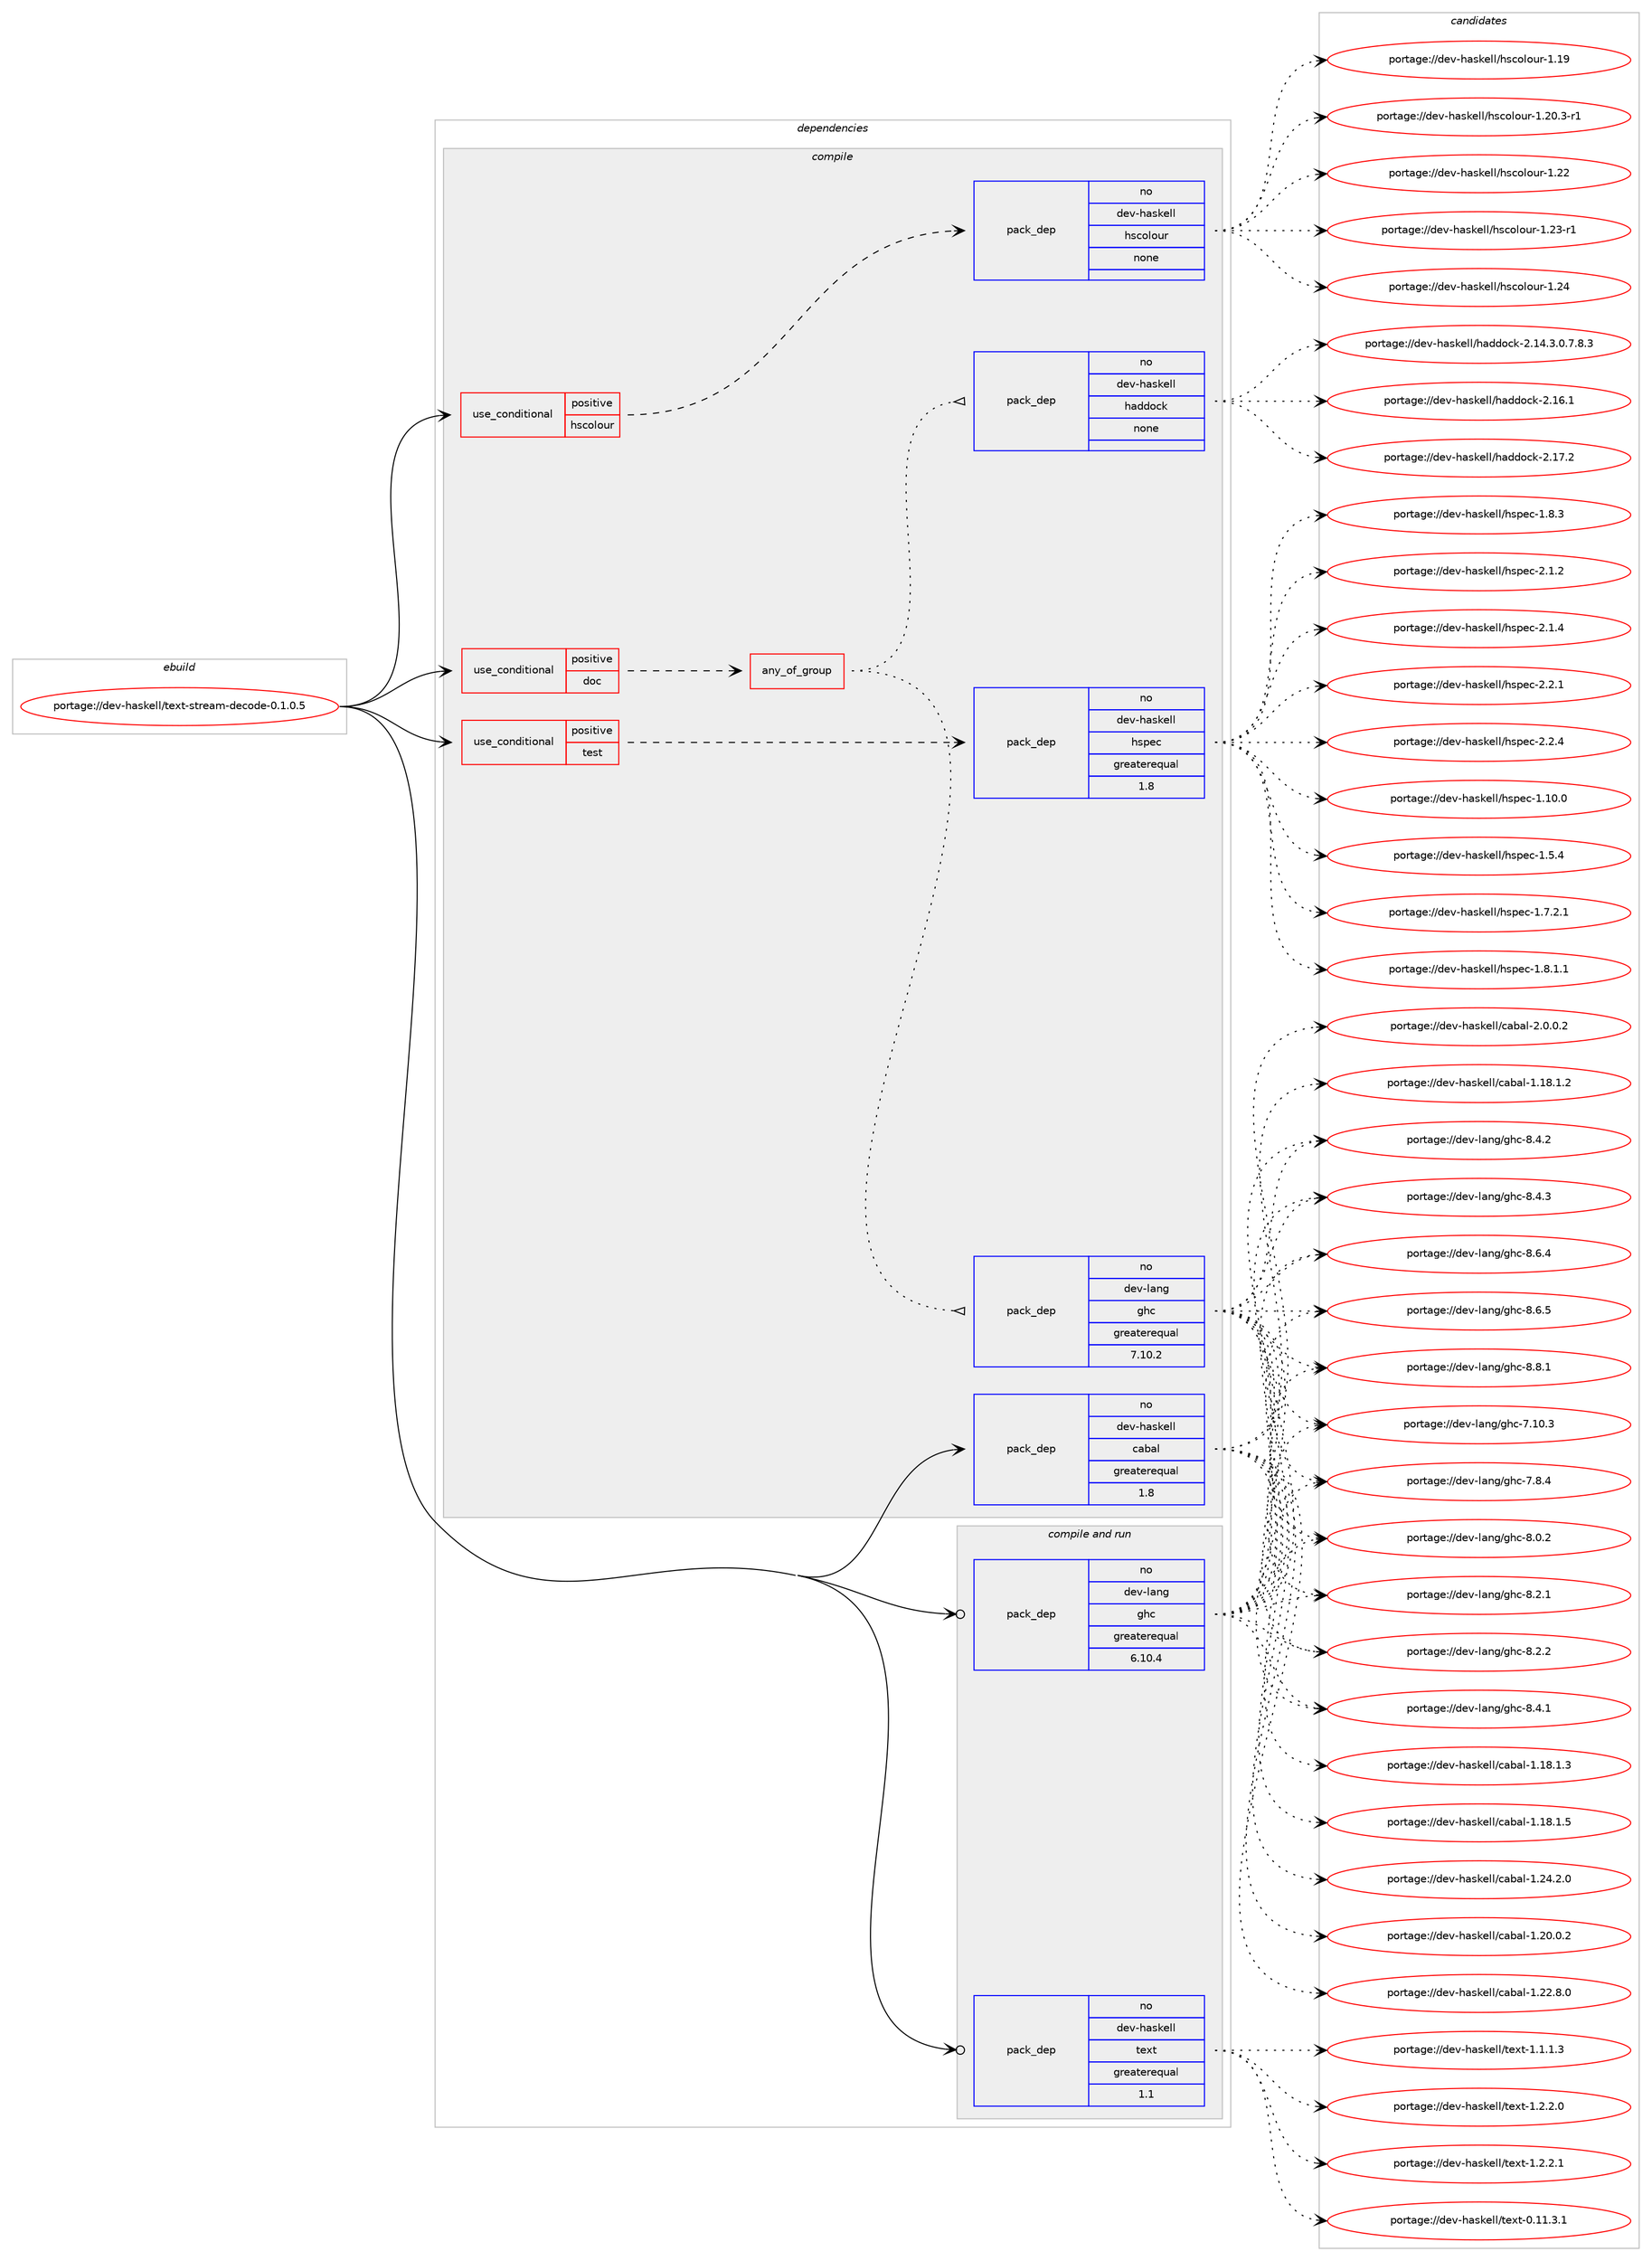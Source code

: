 digraph prolog {

# *************
# Graph options
# *************

newrank=true;
concentrate=true;
compound=true;
graph [rankdir=LR,fontname=Helvetica,fontsize=10,ranksep=1.5];#, ranksep=2.5, nodesep=0.2];
edge  [arrowhead=vee];
node  [fontname=Helvetica,fontsize=10];

# **********
# The ebuild
# **********

subgraph cluster_leftcol {
color=gray;
rank=same;
label=<<i>ebuild</i>>;
id [label="portage://dev-haskell/text-stream-decode-0.1.0.5", color=red, width=4, href="../dev-haskell/text-stream-decode-0.1.0.5.svg"];
}

# ****************
# The dependencies
# ****************

subgraph cluster_midcol {
color=gray;
label=<<i>dependencies</i>>;
subgraph cluster_compile {
fillcolor="#eeeeee";
style=filled;
label=<<i>compile</i>>;
subgraph cond17335 {
dependency81280 [label=<<TABLE BORDER="0" CELLBORDER="1" CELLSPACING="0" CELLPADDING="4"><TR><TD ROWSPAN="3" CELLPADDING="10">use_conditional</TD></TR><TR><TD>positive</TD></TR><TR><TD>doc</TD></TR></TABLE>>, shape=none, color=red];
subgraph any2441 {
dependency81281 [label=<<TABLE BORDER="0" CELLBORDER="1" CELLSPACING="0" CELLPADDING="4"><TR><TD CELLPADDING="10">any_of_group</TD></TR></TABLE>>, shape=none, color=red];subgraph pack61447 {
dependency81282 [label=<<TABLE BORDER="0" CELLBORDER="1" CELLSPACING="0" CELLPADDING="4" WIDTH="220"><TR><TD ROWSPAN="6" CELLPADDING="30">pack_dep</TD></TR><TR><TD WIDTH="110">no</TD></TR><TR><TD>dev-haskell</TD></TR><TR><TD>haddock</TD></TR><TR><TD>none</TD></TR><TR><TD></TD></TR></TABLE>>, shape=none, color=blue];
}
dependency81281:e -> dependency81282:w [weight=20,style="dotted",arrowhead="oinv"];
subgraph pack61448 {
dependency81283 [label=<<TABLE BORDER="0" CELLBORDER="1" CELLSPACING="0" CELLPADDING="4" WIDTH="220"><TR><TD ROWSPAN="6" CELLPADDING="30">pack_dep</TD></TR><TR><TD WIDTH="110">no</TD></TR><TR><TD>dev-lang</TD></TR><TR><TD>ghc</TD></TR><TR><TD>greaterequal</TD></TR><TR><TD>7.10.2</TD></TR></TABLE>>, shape=none, color=blue];
}
dependency81281:e -> dependency81283:w [weight=20,style="dotted",arrowhead="oinv"];
}
dependency81280:e -> dependency81281:w [weight=20,style="dashed",arrowhead="vee"];
}
id:e -> dependency81280:w [weight=20,style="solid",arrowhead="vee"];
subgraph cond17336 {
dependency81284 [label=<<TABLE BORDER="0" CELLBORDER="1" CELLSPACING="0" CELLPADDING="4"><TR><TD ROWSPAN="3" CELLPADDING="10">use_conditional</TD></TR><TR><TD>positive</TD></TR><TR><TD>hscolour</TD></TR></TABLE>>, shape=none, color=red];
subgraph pack61449 {
dependency81285 [label=<<TABLE BORDER="0" CELLBORDER="1" CELLSPACING="0" CELLPADDING="4" WIDTH="220"><TR><TD ROWSPAN="6" CELLPADDING="30">pack_dep</TD></TR><TR><TD WIDTH="110">no</TD></TR><TR><TD>dev-haskell</TD></TR><TR><TD>hscolour</TD></TR><TR><TD>none</TD></TR><TR><TD></TD></TR></TABLE>>, shape=none, color=blue];
}
dependency81284:e -> dependency81285:w [weight=20,style="dashed",arrowhead="vee"];
}
id:e -> dependency81284:w [weight=20,style="solid",arrowhead="vee"];
subgraph cond17337 {
dependency81286 [label=<<TABLE BORDER="0" CELLBORDER="1" CELLSPACING="0" CELLPADDING="4"><TR><TD ROWSPAN="3" CELLPADDING="10">use_conditional</TD></TR><TR><TD>positive</TD></TR><TR><TD>test</TD></TR></TABLE>>, shape=none, color=red];
subgraph pack61450 {
dependency81287 [label=<<TABLE BORDER="0" CELLBORDER="1" CELLSPACING="0" CELLPADDING="4" WIDTH="220"><TR><TD ROWSPAN="6" CELLPADDING="30">pack_dep</TD></TR><TR><TD WIDTH="110">no</TD></TR><TR><TD>dev-haskell</TD></TR><TR><TD>hspec</TD></TR><TR><TD>greaterequal</TD></TR><TR><TD>1.8</TD></TR></TABLE>>, shape=none, color=blue];
}
dependency81286:e -> dependency81287:w [weight=20,style="dashed",arrowhead="vee"];
}
id:e -> dependency81286:w [weight=20,style="solid",arrowhead="vee"];
subgraph pack61451 {
dependency81288 [label=<<TABLE BORDER="0" CELLBORDER="1" CELLSPACING="0" CELLPADDING="4" WIDTH="220"><TR><TD ROWSPAN="6" CELLPADDING="30">pack_dep</TD></TR><TR><TD WIDTH="110">no</TD></TR><TR><TD>dev-haskell</TD></TR><TR><TD>cabal</TD></TR><TR><TD>greaterequal</TD></TR><TR><TD>1.8</TD></TR></TABLE>>, shape=none, color=blue];
}
id:e -> dependency81288:w [weight=20,style="solid",arrowhead="vee"];
}
subgraph cluster_compileandrun {
fillcolor="#eeeeee";
style=filled;
label=<<i>compile and run</i>>;
subgraph pack61452 {
dependency81289 [label=<<TABLE BORDER="0" CELLBORDER="1" CELLSPACING="0" CELLPADDING="4" WIDTH="220"><TR><TD ROWSPAN="6" CELLPADDING="30">pack_dep</TD></TR><TR><TD WIDTH="110">no</TD></TR><TR><TD>dev-haskell</TD></TR><TR><TD>text</TD></TR><TR><TD>greaterequal</TD></TR><TR><TD>1.1</TD></TR></TABLE>>, shape=none, color=blue];
}
id:e -> dependency81289:w [weight=20,style="solid",arrowhead="odotvee"];
subgraph pack61453 {
dependency81290 [label=<<TABLE BORDER="0" CELLBORDER="1" CELLSPACING="0" CELLPADDING="4" WIDTH="220"><TR><TD ROWSPAN="6" CELLPADDING="30">pack_dep</TD></TR><TR><TD WIDTH="110">no</TD></TR><TR><TD>dev-lang</TD></TR><TR><TD>ghc</TD></TR><TR><TD>greaterequal</TD></TR><TR><TD>6.10.4</TD></TR></TABLE>>, shape=none, color=blue];
}
id:e -> dependency81290:w [weight=20,style="solid",arrowhead="odotvee"];
}
subgraph cluster_run {
fillcolor="#eeeeee";
style=filled;
label=<<i>run</i>>;
}
}

# **************
# The candidates
# **************

subgraph cluster_choices {
rank=same;
color=gray;
label=<<i>candidates</i>>;

subgraph choice61447 {
color=black;
nodesep=1;
choiceportage1001011184510497115107101108108471049710010011199107455046495246514648465546564651 [label="portage://dev-haskell/haddock-2.14.3.0.7.8.3", color=red, width=4,href="../dev-haskell/haddock-2.14.3.0.7.8.3.svg"];
choiceportage100101118451049711510710110810847104971001001119910745504649544649 [label="portage://dev-haskell/haddock-2.16.1", color=red, width=4,href="../dev-haskell/haddock-2.16.1.svg"];
choiceportage100101118451049711510710110810847104971001001119910745504649554650 [label="portage://dev-haskell/haddock-2.17.2", color=red, width=4,href="../dev-haskell/haddock-2.17.2.svg"];
dependency81282:e -> choiceportage1001011184510497115107101108108471049710010011199107455046495246514648465546564651:w [style=dotted,weight="100"];
dependency81282:e -> choiceportage100101118451049711510710110810847104971001001119910745504649544649:w [style=dotted,weight="100"];
dependency81282:e -> choiceportage100101118451049711510710110810847104971001001119910745504649554650:w [style=dotted,weight="100"];
}
subgraph choice61448 {
color=black;
nodesep=1;
choiceportage1001011184510897110103471031049945554649484651 [label="portage://dev-lang/ghc-7.10.3", color=red, width=4,href="../dev-lang/ghc-7.10.3.svg"];
choiceportage10010111845108971101034710310499455546564652 [label="portage://dev-lang/ghc-7.8.4", color=red, width=4,href="../dev-lang/ghc-7.8.4.svg"];
choiceportage10010111845108971101034710310499455646484650 [label="portage://dev-lang/ghc-8.0.2", color=red, width=4,href="../dev-lang/ghc-8.0.2.svg"];
choiceportage10010111845108971101034710310499455646504649 [label="portage://dev-lang/ghc-8.2.1", color=red, width=4,href="../dev-lang/ghc-8.2.1.svg"];
choiceportage10010111845108971101034710310499455646504650 [label="portage://dev-lang/ghc-8.2.2", color=red, width=4,href="../dev-lang/ghc-8.2.2.svg"];
choiceportage10010111845108971101034710310499455646524649 [label="portage://dev-lang/ghc-8.4.1", color=red, width=4,href="../dev-lang/ghc-8.4.1.svg"];
choiceportage10010111845108971101034710310499455646524650 [label="portage://dev-lang/ghc-8.4.2", color=red, width=4,href="../dev-lang/ghc-8.4.2.svg"];
choiceportage10010111845108971101034710310499455646524651 [label="portage://dev-lang/ghc-8.4.3", color=red, width=4,href="../dev-lang/ghc-8.4.3.svg"];
choiceportage10010111845108971101034710310499455646544652 [label="portage://dev-lang/ghc-8.6.4", color=red, width=4,href="../dev-lang/ghc-8.6.4.svg"];
choiceportage10010111845108971101034710310499455646544653 [label="portage://dev-lang/ghc-8.6.5", color=red, width=4,href="../dev-lang/ghc-8.6.5.svg"];
choiceportage10010111845108971101034710310499455646564649 [label="portage://dev-lang/ghc-8.8.1", color=red, width=4,href="../dev-lang/ghc-8.8.1.svg"];
dependency81283:e -> choiceportage1001011184510897110103471031049945554649484651:w [style=dotted,weight="100"];
dependency81283:e -> choiceportage10010111845108971101034710310499455546564652:w [style=dotted,weight="100"];
dependency81283:e -> choiceportage10010111845108971101034710310499455646484650:w [style=dotted,weight="100"];
dependency81283:e -> choiceportage10010111845108971101034710310499455646504649:w [style=dotted,weight="100"];
dependency81283:e -> choiceportage10010111845108971101034710310499455646504650:w [style=dotted,weight="100"];
dependency81283:e -> choiceportage10010111845108971101034710310499455646524649:w [style=dotted,weight="100"];
dependency81283:e -> choiceportage10010111845108971101034710310499455646524650:w [style=dotted,weight="100"];
dependency81283:e -> choiceportage10010111845108971101034710310499455646524651:w [style=dotted,weight="100"];
dependency81283:e -> choiceportage10010111845108971101034710310499455646544652:w [style=dotted,weight="100"];
dependency81283:e -> choiceportage10010111845108971101034710310499455646544653:w [style=dotted,weight="100"];
dependency81283:e -> choiceportage10010111845108971101034710310499455646564649:w [style=dotted,weight="100"];
}
subgraph choice61449 {
color=black;
nodesep=1;
choiceportage100101118451049711510710110810847104115991111081111171144549464957 [label="portage://dev-haskell/hscolour-1.19", color=red, width=4,href="../dev-haskell/hscolour-1.19.svg"];
choiceportage10010111845104971151071011081084710411599111108111117114454946504846514511449 [label="portage://dev-haskell/hscolour-1.20.3-r1", color=red, width=4,href="../dev-haskell/hscolour-1.20.3-r1.svg"];
choiceportage100101118451049711510710110810847104115991111081111171144549465050 [label="portage://dev-haskell/hscolour-1.22", color=red, width=4,href="../dev-haskell/hscolour-1.22.svg"];
choiceportage1001011184510497115107101108108471041159911110811111711445494650514511449 [label="portage://dev-haskell/hscolour-1.23-r1", color=red, width=4,href="../dev-haskell/hscolour-1.23-r1.svg"];
choiceportage100101118451049711510710110810847104115991111081111171144549465052 [label="portage://dev-haskell/hscolour-1.24", color=red, width=4,href="../dev-haskell/hscolour-1.24.svg"];
dependency81285:e -> choiceportage100101118451049711510710110810847104115991111081111171144549464957:w [style=dotted,weight="100"];
dependency81285:e -> choiceportage10010111845104971151071011081084710411599111108111117114454946504846514511449:w [style=dotted,weight="100"];
dependency81285:e -> choiceportage100101118451049711510710110810847104115991111081111171144549465050:w [style=dotted,weight="100"];
dependency81285:e -> choiceportage1001011184510497115107101108108471041159911110811111711445494650514511449:w [style=dotted,weight="100"];
dependency81285:e -> choiceportage100101118451049711510710110810847104115991111081111171144549465052:w [style=dotted,weight="100"];
}
subgraph choice61450 {
color=black;
nodesep=1;
choiceportage1001011184510497115107101108108471041151121019945494649484648 [label="portage://dev-haskell/hspec-1.10.0", color=red, width=4,href="../dev-haskell/hspec-1.10.0.svg"];
choiceportage10010111845104971151071011081084710411511210199454946534652 [label="portage://dev-haskell/hspec-1.5.4", color=red, width=4,href="../dev-haskell/hspec-1.5.4.svg"];
choiceportage100101118451049711510710110810847104115112101994549465546504649 [label="portage://dev-haskell/hspec-1.7.2.1", color=red, width=4,href="../dev-haskell/hspec-1.7.2.1.svg"];
choiceportage100101118451049711510710110810847104115112101994549465646494649 [label="portage://dev-haskell/hspec-1.8.1.1", color=red, width=4,href="../dev-haskell/hspec-1.8.1.1.svg"];
choiceportage10010111845104971151071011081084710411511210199454946564651 [label="portage://dev-haskell/hspec-1.8.3", color=red, width=4,href="../dev-haskell/hspec-1.8.3.svg"];
choiceportage10010111845104971151071011081084710411511210199455046494650 [label="portage://dev-haskell/hspec-2.1.2", color=red, width=4,href="../dev-haskell/hspec-2.1.2.svg"];
choiceportage10010111845104971151071011081084710411511210199455046494652 [label="portage://dev-haskell/hspec-2.1.4", color=red, width=4,href="../dev-haskell/hspec-2.1.4.svg"];
choiceportage10010111845104971151071011081084710411511210199455046504649 [label="portage://dev-haskell/hspec-2.2.1", color=red, width=4,href="../dev-haskell/hspec-2.2.1.svg"];
choiceportage10010111845104971151071011081084710411511210199455046504652 [label="portage://dev-haskell/hspec-2.2.4", color=red, width=4,href="../dev-haskell/hspec-2.2.4.svg"];
dependency81287:e -> choiceportage1001011184510497115107101108108471041151121019945494649484648:w [style=dotted,weight="100"];
dependency81287:e -> choiceportage10010111845104971151071011081084710411511210199454946534652:w [style=dotted,weight="100"];
dependency81287:e -> choiceportage100101118451049711510710110810847104115112101994549465546504649:w [style=dotted,weight="100"];
dependency81287:e -> choiceportage100101118451049711510710110810847104115112101994549465646494649:w [style=dotted,weight="100"];
dependency81287:e -> choiceportage10010111845104971151071011081084710411511210199454946564651:w [style=dotted,weight="100"];
dependency81287:e -> choiceportage10010111845104971151071011081084710411511210199455046494650:w [style=dotted,weight="100"];
dependency81287:e -> choiceportage10010111845104971151071011081084710411511210199455046494652:w [style=dotted,weight="100"];
dependency81287:e -> choiceportage10010111845104971151071011081084710411511210199455046504649:w [style=dotted,weight="100"];
dependency81287:e -> choiceportage10010111845104971151071011081084710411511210199455046504652:w [style=dotted,weight="100"];
}
subgraph choice61451 {
color=black;
nodesep=1;
choiceportage10010111845104971151071011081084799979897108454946495646494650 [label="portage://dev-haskell/cabal-1.18.1.2", color=red, width=4,href="../dev-haskell/cabal-1.18.1.2.svg"];
choiceportage10010111845104971151071011081084799979897108454946495646494651 [label="portage://dev-haskell/cabal-1.18.1.3", color=red, width=4,href="../dev-haskell/cabal-1.18.1.3.svg"];
choiceportage10010111845104971151071011081084799979897108454946495646494653 [label="portage://dev-haskell/cabal-1.18.1.5", color=red, width=4,href="../dev-haskell/cabal-1.18.1.5.svg"];
choiceportage10010111845104971151071011081084799979897108454946504846484650 [label="portage://dev-haskell/cabal-1.20.0.2", color=red, width=4,href="../dev-haskell/cabal-1.20.0.2.svg"];
choiceportage10010111845104971151071011081084799979897108454946505046564648 [label="portage://dev-haskell/cabal-1.22.8.0", color=red, width=4,href="../dev-haskell/cabal-1.22.8.0.svg"];
choiceportage10010111845104971151071011081084799979897108454946505246504648 [label="portage://dev-haskell/cabal-1.24.2.0", color=red, width=4,href="../dev-haskell/cabal-1.24.2.0.svg"];
choiceportage100101118451049711510710110810847999798971084550464846484650 [label="portage://dev-haskell/cabal-2.0.0.2", color=red, width=4,href="../dev-haskell/cabal-2.0.0.2.svg"];
dependency81288:e -> choiceportage10010111845104971151071011081084799979897108454946495646494650:w [style=dotted,weight="100"];
dependency81288:e -> choiceportage10010111845104971151071011081084799979897108454946495646494651:w [style=dotted,weight="100"];
dependency81288:e -> choiceportage10010111845104971151071011081084799979897108454946495646494653:w [style=dotted,weight="100"];
dependency81288:e -> choiceportage10010111845104971151071011081084799979897108454946504846484650:w [style=dotted,weight="100"];
dependency81288:e -> choiceportage10010111845104971151071011081084799979897108454946505046564648:w [style=dotted,weight="100"];
dependency81288:e -> choiceportage10010111845104971151071011081084799979897108454946505246504648:w [style=dotted,weight="100"];
dependency81288:e -> choiceportage100101118451049711510710110810847999798971084550464846484650:w [style=dotted,weight="100"];
}
subgraph choice61452 {
color=black;
nodesep=1;
choiceportage100101118451049711510710110810847116101120116454846494946514649 [label="portage://dev-haskell/text-0.11.3.1", color=red, width=4,href="../dev-haskell/text-0.11.3.1.svg"];
choiceportage1001011184510497115107101108108471161011201164549464946494651 [label="portage://dev-haskell/text-1.1.1.3", color=red, width=4,href="../dev-haskell/text-1.1.1.3.svg"];
choiceportage1001011184510497115107101108108471161011201164549465046504648 [label="portage://dev-haskell/text-1.2.2.0", color=red, width=4,href="../dev-haskell/text-1.2.2.0.svg"];
choiceportage1001011184510497115107101108108471161011201164549465046504649 [label="portage://dev-haskell/text-1.2.2.1", color=red, width=4,href="../dev-haskell/text-1.2.2.1.svg"];
dependency81289:e -> choiceportage100101118451049711510710110810847116101120116454846494946514649:w [style=dotted,weight="100"];
dependency81289:e -> choiceportage1001011184510497115107101108108471161011201164549464946494651:w [style=dotted,weight="100"];
dependency81289:e -> choiceportage1001011184510497115107101108108471161011201164549465046504648:w [style=dotted,weight="100"];
dependency81289:e -> choiceportage1001011184510497115107101108108471161011201164549465046504649:w [style=dotted,weight="100"];
}
subgraph choice61453 {
color=black;
nodesep=1;
choiceportage1001011184510897110103471031049945554649484651 [label="portage://dev-lang/ghc-7.10.3", color=red, width=4,href="../dev-lang/ghc-7.10.3.svg"];
choiceportage10010111845108971101034710310499455546564652 [label="portage://dev-lang/ghc-7.8.4", color=red, width=4,href="../dev-lang/ghc-7.8.4.svg"];
choiceportage10010111845108971101034710310499455646484650 [label="portage://dev-lang/ghc-8.0.2", color=red, width=4,href="../dev-lang/ghc-8.0.2.svg"];
choiceportage10010111845108971101034710310499455646504649 [label="portage://dev-lang/ghc-8.2.1", color=red, width=4,href="../dev-lang/ghc-8.2.1.svg"];
choiceportage10010111845108971101034710310499455646504650 [label="portage://dev-lang/ghc-8.2.2", color=red, width=4,href="../dev-lang/ghc-8.2.2.svg"];
choiceportage10010111845108971101034710310499455646524649 [label="portage://dev-lang/ghc-8.4.1", color=red, width=4,href="../dev-lang/ghc-8.4.1.svg"];
choiceportage10010111845108971101034710310499455646524650 [label="portage://dev-lang/ghc-8.4.2", color=red, width=4,href="../dev-lang/ghc-8.4.2.svg"];
choiceportage10010111845108971101034710310499455646524651 [label="portage://dev-lang/ghc-8.4.3", color=red, width=4,href="../dev-lang/ghc-8.4.3.svg"];
choiceportage10010111845108971101034710310499455646544652 [label="portage://dev-lang/ghc-8.6.4", color=red, width=4,href="../dev-lang/ghc-8.6.4.svg"];
choiceportage10010111845108971101034710310499455646544653 [label="portage://dev-lang/ghc-8.6.5", color=red, width=4,href="../dev-lang/ghc-8.6.5.svg"];
choiceportage10010111845108971101034710310499455646564649 [label="portage://dev-lang/ghc-8.8.1", color=red, width=4,href="../dev-lang/ghc-8.8.1.svg"];
dependency81290:e -> choiceportage1001011184510897110103471031049945554649484651:w [style=dotted,weight="100"];
dependency81290:e -> choiceportage10010111845108971101034710310499455546564652:w [style=dotted,weight="100"];
dependency81290:e -> choiceportage10010111845108971101034710310499455646484650:w [style=dotted,weight="100"];
dependency81290:e -> choiceportage10010111845108971101034710310499455646504649:w [style=dotted,weight="100"];
dependency81290:e -> choiceportage10010111845108971101034710310499455646504650:w [style=dotted,weight="100"];
dependency81290:e -> choiceportage10010111845108971101034710310499455646524649:w [style=dotted,weight="100"];
dependency81290:e -> choiceportage10010111845108971101034710310499455646524650:w [style=dotted,weight="100"];
dependency81290:e -> choiceportage10010111845108971101034710310499455646524651:w [style=dotted,weight="100"];
dependency81290:e -> choiceportage10010111845108971101034710310499455646544652:w [style=dotted,weight="100"];
dependency81290:e -> choiceportage10010111845108971101034710310499455646544653:w [style=dotted,weight="100"];
dependency81290:e -> choiceportage10010111845108971101034710310499455646564649:w [style=dotted,weight="100"];
}
}

}
